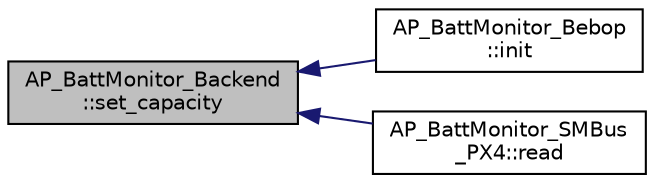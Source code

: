 digraph "AP_BattMonitor_Backend::set_capacity"
{
 // INTERACTIVE_SVG=YES
  edge [fontname="Helvetica",fontsize="10",labelfontname="Helvetica",labelfontsize="10"];
  node [fontname="Helvetica",fontsize="10",shape=record];
  rankdir="LR";
  Node1 [label="AP_BattMonitor_Backend\l::set_capacity",height=0.2,width=0.4,color="black", fillcolor="grey75", style="filled", fontcolor="black"];
  Node1 -> Node2 [dir="back",color="midnightblue",fontsize="10",style="solid",fontname="Helvetica"];
  Node2 [label="AP_BattMonitor_Bebop\l::init",height=0.2,width=0.4,color="black", fillcolor="white", style="filled",URL="$classAP__BattMonitor__Bebop.html#a71dfed3d21e1628c1362d6f435e536fa"];
  Node1 -> Node3 [dir="back",color="midnightblue",fontsize="10",style="solid",fontname="Helvetica"];
  Node3 [label="AP_BattMonitor_SMBus\l_PX4::read",height=0.2,width=0.4,color="black", fillcolor="white", style="filled",URL="$classAP__BattMonitor__SMBus__PX4.html#a10441892fcc37a1dbf43d281a2101eca",tooltip="read - read the battery voltage and current "];
}

